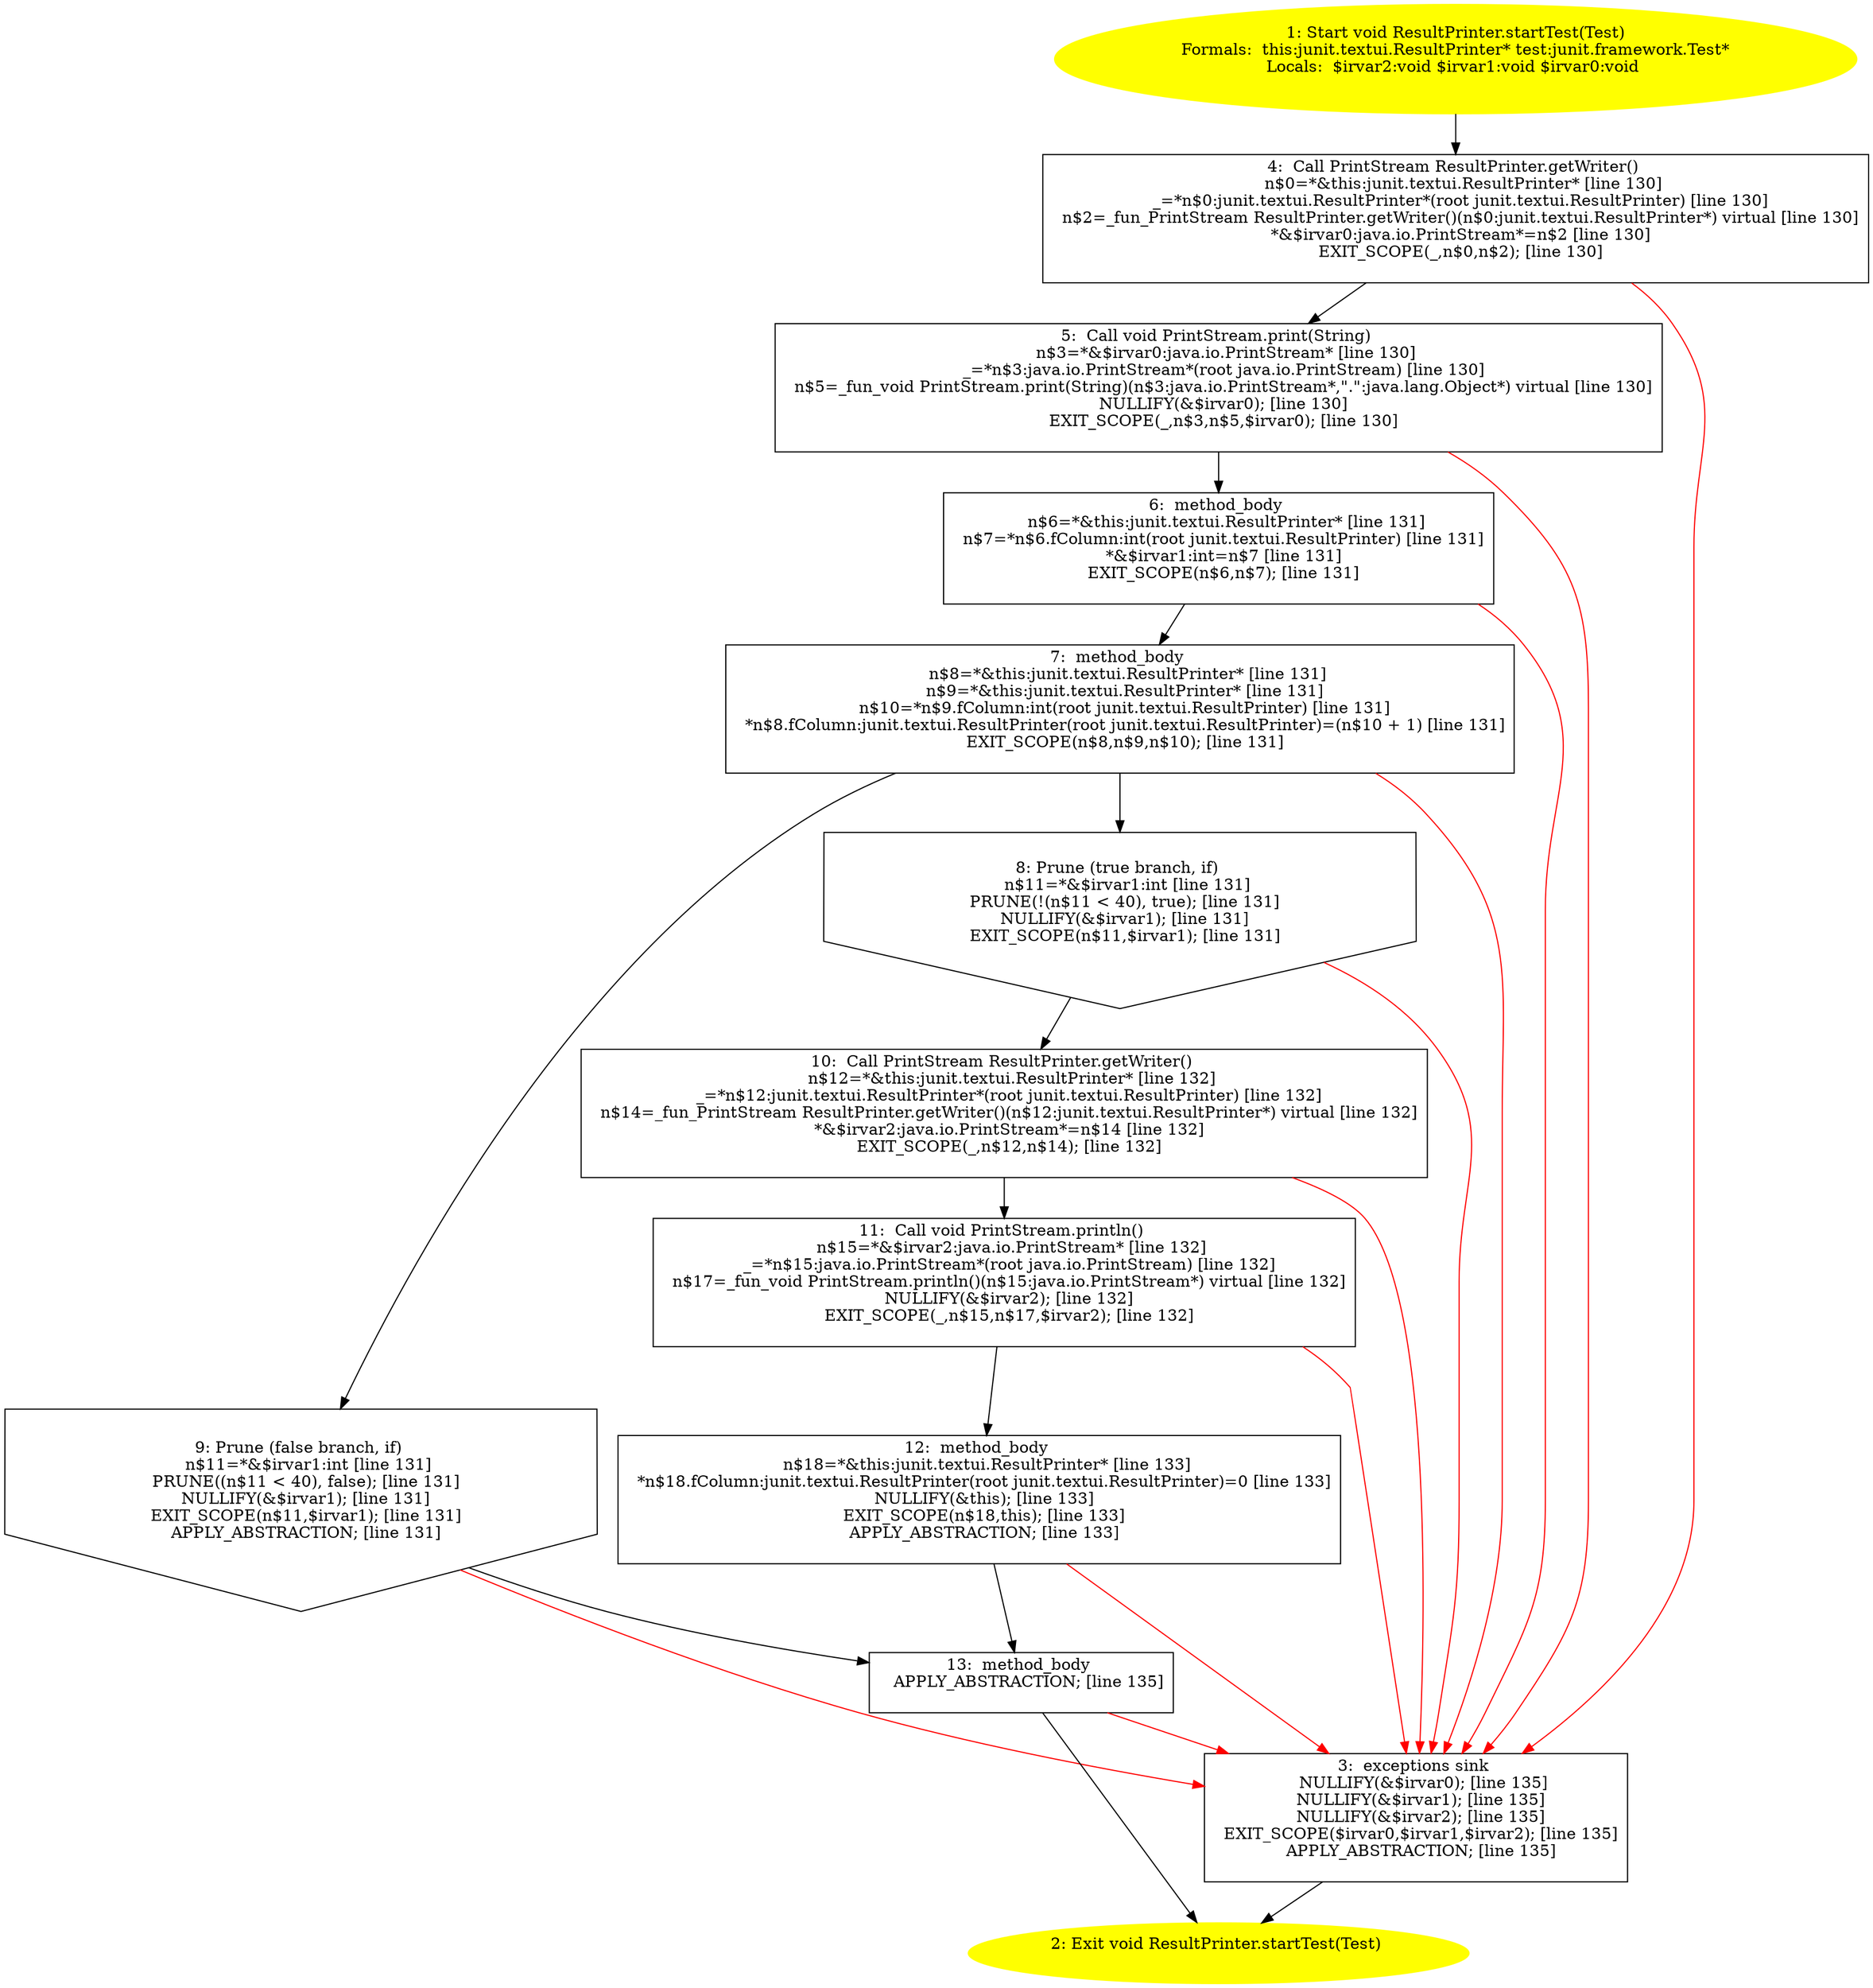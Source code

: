 /* @generated */
digraph cfg {
"junit.textui.ResultPrinter.startTest(junit.framework.Test):void.1d75c833a9da5b6359d531a41fe19bbf_1" [label="1: Start void ResultPrinter.startTest(Test)\nFormals:  this:junit.textui.ResultPrinter* test:junit.framework.Test*\nLocals:  $irvar2:void $irvar1:void $irvar0:void \n  " color=yellow style=filled]
	

	 "junit.textui.ResultPrinter.startTest(junit.framework.Test):void.1d75c833a9da5b6359d531a41fe19bbf_1" -> "junit.textui.ResultPrinter.startTest(junit.framework.Test):void.1d75c833a9da5b6359d531a41fe19bbf_4" ;
"junit.textui.ResultPrinter.startTest(junit.framework.Test):void.1d75c833a9da5b6359d531a41fe19bbf_2" [label="2: Exit void ResultPrinter.startTest(Test) \n  " color=yellow style=filled]
	

"junit.textui.ResultPrinter.startTest(junit.framework.Test):void.1d75c833a9da5b6359d531a41fe19bbf_3" [label="3:  exceptions sink \n   NULLIFY(&$irvar0); [line 135]\n  NULLIFY(&$irvar1); [line 135]\n  NULLIFY(&$irvar2); [line 135]\n  EXIT_SCOPE($irvar0,$irvar1,$irvar2); [line 135]\n  APPLY_ABSTRACTION; [line 135]\n " shape="box"]
	

	 "junit.textui.ResultPrinter.startTest(junit.framework.Test):void.1d75c833a9da5b6359d531a41fe19bbf_3" -> "junit.textui.ResultPrinter.startTest(junit.framework.Test):void.1d75c833a9da5b6359d531a41fe19bbf_2" ;
"junit.textui.ResultPrinter.startTest(junit.framework.Test):void.1d75c833a9da5b6359d531a41fe19bbf_4" [label="4:  Call PrintStream ResultPrinter.getWriter() \n   n$0=*&this:junit.textui.ResultPrinter* [line 130]\n  _=*n$0:junit.textui.ResultPrinter*(root junit.textui.ResultPrinter) [line 130]\n  n$2=_fun_PrintStream ResultPrinter.getWriter()(n$0:junit.textui.ResultPrinter*) virtual [line 130]\n  *&$irvar0:java.io.PrintStream*=n$2 [line 130]\n  EXIT_SCOPE(_,n$0,n$2); [line 130]\n " shape="box"]
	

	 "junit.textui.ResultPrinter.startTest(junit.framework.Test):void.1d75c833a9da5b6359d531a41fe19bbf_4" -> "junit.textui.ResultPrinter.startTest(junit.framework.Test):void.1d75c833a9da5b6359d531a41fe19bbf_5" ;
	 "junit.textui.ResultPrinter.startTest(junit.framework.Test):void.1d75c833a9da5b6359d531a41fe19bbf_4" -> "junit.textui.ResultPrinter.startTest(junit.framework.Test):void.1d75c833a9da5b6359d531a41fe19bbf_3" [color="red" ];
"junit.textui.ResultPrinter.startTest(junit.framework.Test):void.1d75c833a9da5b6359d531a41fe19bbf_5" [label="5:  Call void PrintStream.print(String) \n   n$3=*&$irvar0:java.io.PrintStream* [line 130]\n  _=*n$3:java.io.PrintStream*(root java.io.PrintStream) [line 130]\n  n$5=_fun_void PrintStream.print(String)(n$3:java.io.PrintStream*,\".\":java.lang.Object*) virtual [line 130]\n  NULLIFY(&$irvar0); [line 130]\n  EXIT_SCOPE(_,n$3,n$5,$irvar0); [line 130]\n " shape="box"]
	

	 "junit.textui.ResultPrinter.startTest(junit.framework.Test):void.1d75c833a9da5b6359d531a41fe19bbf_5" -> "junit.textui.ResultPrinter.startTest(junit.framework.Test):void.1d75c833a9da5b6359d531a41fe19bbf_6" ;
	 "junit.textui.ResultPrinter.startTest(junit.framework.Test):void.1d75c833a9da5b6359d531a41fe19bbf_5" -> "junit.textui.ResultPrinter.startTest(junit.framework.Test):void.1d75c833a9da5b6359d531a41fe19bbf_3" [color="red" ];
"junit.textui.ResultPrinter.startTest(junit.framework.Test):void.1d75c833a9da5b6359d531a41fe19bbf_6" [label="6:  method_body \n   n$6=*&this:junit.textui.ResultPrinter* [line 131]\n  n$7=*n$6.fColumn:int(root junit.textui.ResultPrinter) [line 131]\n  *&$irvar1:int=n$7 [line 131]\n  EXIT_SCOPE(n$6,n$7); [line 131]\n " shape="box"]
	

	 "junit.textui.ResultPrinter.startTest(junit.framework.Test):void.1d75c833a9da5b6359d531a41fe19bbf_6" -> "junit.textui.ResultPrinter.startTest(junit.framework.Test):void.1d75c833a9da5b6359d531a41fe19bbf_7" ;
	 "junit.textui.ResultPrinter.startTest(junit.framework.Test):void.1d75c833a9da5b6359d531a41fe19bbf_6" -> "junit.textui.ResultPrinter.startTest(junit.framework.Test):void.1d75c833a9da5b6359d531a41fe19bbf_3" [color="red" ];
"junit.textui.ResultPrinter.startTest(junit.framework.Test):void.1d75c833a9da5b6359d531a41fe19bbf_7" [label="7:  method_body \n   n$8=*&this:junit.textui.ResultPrinter* [line 131]\n  n$9=*&this:junit.textui.ResultPrinter* [line 131]\n  n$10=*n$9.fColumn:int(root junit.textui.ResultPrinter) [line 131]\n  *n$8.fColumn:junit.textui.ResultPrinter(root junit.textui.ResultPrinter)=(n$10 + 1) [line 131]\n  EXIT_SCOPE(n$8,n$9,n$10); [line 131]\n " shape="box"]
	

	 "junit.textui.ResultPrinter.startTest(junit.framework.Test):void.1d75c833a9da5b6359d531a41fe19bbf_7" -> "junit.textui.ResultPrinter.startTest(junit.framework.Test):void.1d75c833a9da5b6359d531a41fe19bbf_8" ;
	 "junit.textui.ResultPrinter.startTest(junit.framework.Test):void.1d75c833a9da5b6359d531a41fe19bbf_7" -> "junit.textui.ResultPrinter.startTest(junit.framework.Test):void.1d75c833a9da5b6359d531a41fe19bbf_9" ;
	 "junit.textui.ResultPrinter.startTest(junit.framework.Test):void.1d75c833a9da5b6359d531a41fe19bbf_7" -> "junit.textui.ResultPrinter.startTest(junit.framework.Test):void.1d75c833a9da5b6359d531a41fe19bbf_3" [color="red" ];
"junit.textui.ResultPrinter.startTest(junit.framework.Test):void.1d75c833a9da5b6359d531a41fe19bbf_8" [label="8: Prune (true branch, if) \n   n$11=*&$irvar1:int [line 131]\n  PRUNE(!(n$11 < 40), true); [line 131]\n  NULLIFY(&$irvar1); [line 131]\n  EXIT_SCOPE(n$11,$irvar1); [line 131]\n " shape="invhouse"]
	

	 "junit.textui.ResultPrinter.startTest(junit.framework.Test):void.1d75c833a9da5b6359d531a41fe19bbf_8" -> "junit.textui.ResultPrinter.startTest(junit.framework.Test):void.1d75c833a9da5b6359d531a41fe19bbf_10" ;
	 "junit.textui.ResultPrinter.startTest(junit.framework.Test):void.1d75c833a9da5b6359d531a41fe19bbf_8" -> "junit.textui.ResultPrinter.startTest(junit.framework.Test):void.1d75c833a9da5b6359d531a41fe19bbf_3" [color="red" ];
"junit.textui.ResultPrinter.startTest(junit.framework.Test):void.1d75c833a9da5b6359d531a41fe19bbf_9" [label="9: Prune (false branch, if) \n   n$11=*&$irvar1:int [line 131]\n  PRUNE((n$11 < 40), false); [line 131]\n  NULLIFY(&$irvar1); [line 131]\n  EXIT_SCOPE(n$11,$irvar1); [line 131]\n  APPLY_ABSTRACTION; [line 131]\n " shape="invhouse"]
	

	 "junit.textui.ResultPrinter.startTest(junit.framework.Test):void.1d75c833a9da5b6359d531a41fe19bbf_9" -> "junit.textui.ResultPrinter.startTest(junit.framework.Test):void.1d75c833a9da5b6359d531a41fe19bbf_13" ;
	 "junit.textui.ResultPrinter.startTest(junit.framework.Test):void.1d75c833a9da5b6359d531a41fe19bbf_9" -> "junit.textui.ResultPrinter.startTest(junit.framework.Test):void.1d75c833a9da5b6359d531a41fe19bbf_3" [color="red" ];
"junit.textui.ResultPrinter.startTest(junit.framework.Test):void.1d75c833a9da5b6359d531a41fe19bbf_10" [label="10:  Call PrintStream ResultPrinter.getWriter() \n   n$12=*&this:junit.textui.ResultPrinter* [line 132]\n  _=*n$12:junit.textui.ResultPrinter*(root junit.textui.ResultPrinter) [line 132]\n  n$14=_fun_PrintStream ResultPrinter.getWriter()(n$12:junit.textui.ResultPrinter*) virtual [line 132]\n  *&$irvar2:java.io.PrintStream*=n$14 [line 132]\n  EXIT_SCOPE(_,n$12,n$14); [line 132]\n " shape="box"]
	

	 "junit.textui.ResultPrinter.startTest(junit.framework.Test):void.1d75c833a9da5b6359d531a41fe19bbf_10" -> "junit.textui.ResultPrinter.startTest(junit.framework.Test):void.1d75c833a9da5b6359d531a41fe19bbf_11" ;
	 "junit.textui.ResultPrinter.startTest(junit.framework.Test):void.1d75c833a9da5b6359d531a41fe19bbf_10" -> "junit.textui.ResultPrinter.startTest(junit.framework.Test):void.1d75c833a9da5b6359d531a41fe19bbf_3" [color="red" ];
"junit.textui.ResultPrinter.startTest(junit.framework.Test):void.1d75c833a9da5b6359d531a41fe19bbf_11" [label="11:  Call void PrintStream.println() \n   n$15=*&$irvar2:java.io.PrintStream* [line 132]\n  _=*n$15:java.io.PrintStream*(root java.io.PrintStream) [line 132]\n  n$17=_fun_void PrintStream.println()(n$15:java.io.PrintStream*) virtual [line 132]\n  NULLIFY(&$irvar2); [line 132]\n  EXIT_SCOPE(_,n$15,n$17,$irvar2); [line 132]\n " shape="box"]
	

	 "junit.textui.ResultPrinter.startTest(junit.framework.Test):void.1d75c833a9da5b6359d531a41fe19bbf_11" -> "junit.textui.ResultPrinter.startTest(junit.framework.Test):void.1d75c833a9da5b6359d531a41fe19bbf_12" ;
	 "junit.textui.ResultPrinter.startTest(junit.framework.Test):void.1d75c833a9da5b6359d531a41fe19bbf_11" -> "junit.textui.ResultPrinter.startTest(junit.framework.Test):void.1d75c833a9da5b6359d531a41fe19bbf_3" [color="red" ];
"junit.textui.ResultPrinter.startTest(junit.framework.Test):void.1d75c833a9da5b6359d531a41fe19bbf_12" [label="12:  method_body \n   n$18=*&this:junit.textui.ResultPrinter* [line 133]\n  *n$18.fColumn:junit.textui.ResultPrinter(root junit.textui.ResultPrinter)=0 [line 133]\n  NULLIFY(&this); [line 133]\n  EXIT_SCOPE(n$18,this); [line 133]\n  APPLY_ABSTRACTION; [line 133]\n " shape="box"]
	

	 "junit.textui.ResultPrinter.startTest(junit.framework.Test):void.1d75c833a9da5b6359d531a41fe19bbf_12" -> "junit.textui.ResultPrinter.startTest(junit.framework.Test):void.1d75c833a9da5b6359d531a41fe19bbf_13" ;
	 "junit.textui.ResultPrinter.startTest(junit.framework.Test):void.1d75c833a9da5b6359d531a41fe19bbf_12" -> "junit.textui.ResultPrinter.startTest(junit.framework.Test):void.1d75c833a9da5b6359d531a41fe19bbf_3" [color="red" ];
"junit.textui.ResultPrinter.startTest(junit.framework.Test):void.1d75c833a9da5b6359d531a41fe19bbf_13" [label="13:  method_body \n   APPLY_ABSTRACTION; [line 135]\n " shape="box"]
	

	 "junit.textui.ResultPrinter.startTest(junit.framework.Test):void.1d75c833a9da5b6359d531a41fe19bbf_13" -> "junit.textui.ResultPrinter.startTest(junit.framework.Test):void.1d75c833a9da5b6359d531a41fe19bbf_2" ;
	 "junit.textui.ResultPrinter.startTest(junit.framework.Test):void.1d75c833a9da5b6359d531a41fe19bbf_13" -> "junit.textui.ResultPrinter.startTest(junit.framework.Test):void.1d75c833a9da5b6359d531a41fe19bbf_3" [color="red" ];
}
